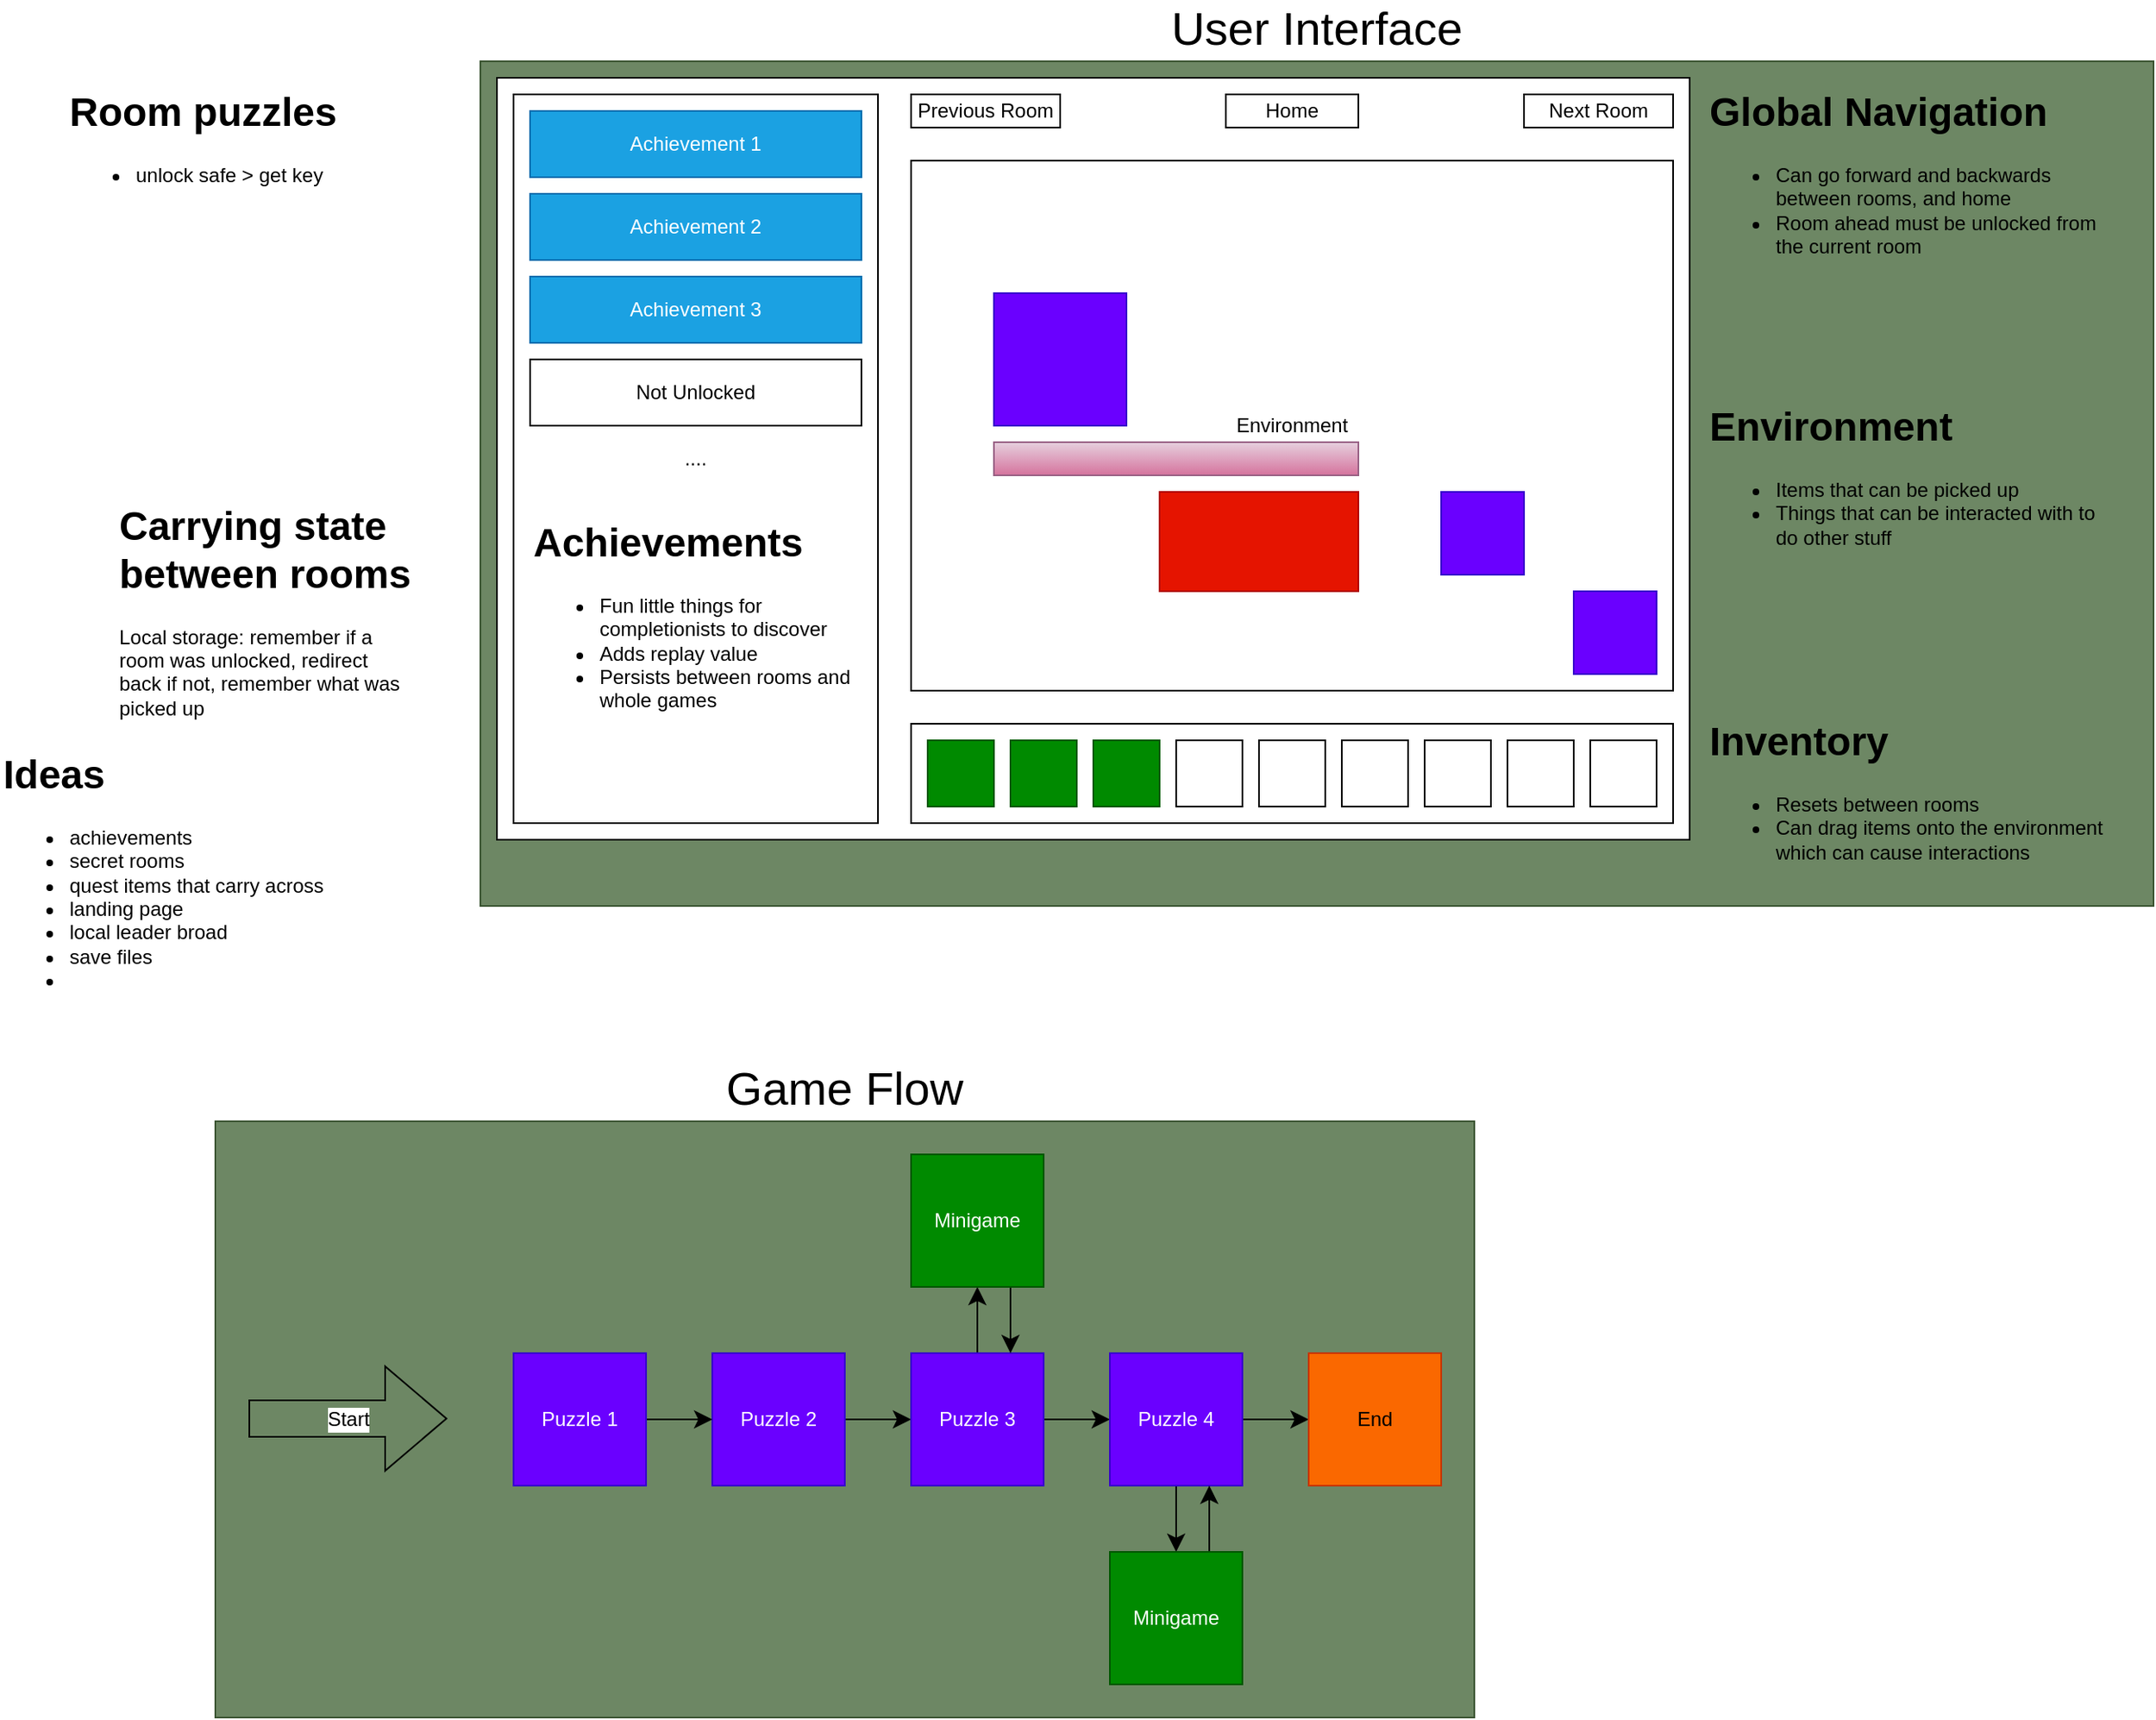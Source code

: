 <mxfile version="26.0.14">
  <diagram name="Page-1" id="HF4c1UTiVbdlKXjr9Abs">
    <mxGraphModel dx="2164" dy="1250" grid="1" gridSize="10" guides="1" tooltips="1" connect="1" arrows="1" fold="1" page="0" pageScale="1" pageWidth="850" pageHeight="1100" math="0" shadow="0">
      <root>
        <mxCell id="0" />
        <mxCell id="1" parent="0" />
        <mxCell id="pXol61Bcyo_BXOwHgApD-33" value="Game Flow" style="rounded=0;whiteSpace=wrap;html=1;fillColor=#6d8764;fontColor=default;strokeColor=#3A5431;labelPosition=center;verticalLabelPosition=top;align=center;verticalAlign=bottom;labelBackgroundColor=none;fontSize=28;" vertex="1" parent="1">
          <mxGeometry x="-500" y="580" width="760" height="360" as="geometry" />
        </mxCell>
        <mxCell id="pXol61Bcyo_BXOwHgApD-32" value="User Interface" style="rounded=0;whiteSpace=wrap;html=1;fillColor=#6d8764;fontColor=default;strokeColor=#3A5431;labelPosition=center;verticalLabelPosition=top;align=center;verticalAlign=bottom;labelBackgroundColor=none;fontSize=28;" vertex="1" parent="1">
          <mxGeometry x="-340" y="-60" width="1010" height="510" as="geometry" />
        </mxCell>
        <mxCell id="pXol61Bcyo_BXOwHgApD-31" value="" style="rounded=0;whiteSpace=wrap;html=1;" vertex="1" parent="1">
          <mxGeometry x="-330" y="-50" width="720" height="460" as="geometry" />
        </mxCell>
        <mxCell id="JJV7NP8qMqMK8vtjLvEn-2" value="Environment" style="rounded=0;whiteSpace=wrap;html=1;" parent="1" vertex="1">
          <mxGeometry x="-80" width="460" height="320" as="geometry" />
        </mxCell>
        <mxCell id="JJV7NP8qMqMK8vtjLvEn-3" value="Home" style="rounded=0;whiteSpace=wrap;html=1;" parent="1" vertex="1">
          <mxGeometry x="110" y="-40" width="80" height="20" as="geometry" />
        </mxCell>
        <mxCell id="JJV7NP8qMqMK8vtjLvEn-4" value="Previous Room" style="rounded=0;whiteSpace=wrap;html=1;" parent="1" vertex="1">
          <mxGeometry x="-80" y="-40" width="90" height="20" as="geometry" />
        </mxCell>
        <mxCell id="JJV7NP8qMqMK8vtjLvEn-5" value="Next Room" style="rounded=0;whiteSpace=wrap;html=1;" parent="1" vertex="1">
          <mxGeometry x="290" y="-40" width="90" height="20" as="geometry" />
        </mxCell>
        <mxCell id="JJV7NP8qMqMK8vtjLvEn-6" value="" style="rounded=0;whiteSpace=wrap;html=1;" parent="1" vertex="1">
          <mxGeometry x="-80" y="340" width="460" height="60" as="geometry" />
        </mxCell>
        <mxCell id="JJV7NP8qMqMK8vtjLvEn-7" value="" style="whiteSpace=wrap;html=1;aspect=fixed;fillColor=#6a00ff;fontColor=#ffffff;strokeColor=#3700CC;" parent="1" vertex="1">
          <mxGeometry x="-30" y="80" width="80" height="80" as="geometry" />
        </mxCell>
        <mxCell id="JJV7NP8qMqMK8vtjLvEn-8" value="" style="whiteSpace=wrap;html=1;aspect=fixed;fillColor=#6a00ff;fontColor=#ffffff;strokeColor=#3700CC;" parent="1" vertex="1">
          <mxGeometry x="320" y="260" width="50" height="50" as="geometry" />
        </mxCell>
        <mxCell id="JJV7NP8qMqMK8vtjLvEn-9" value="" style="whiteSpace=wrap;html=1;aspect=fixed;fillColor=#6a00ff;fontColor=#ffffff;strokeColor=#3700CC;" parent="1" vertex="1">
          <mxGeometry x="240" y="200" width="50" height="50" as="geometry" />
        </mxCell>
        <mxCell id="JJV7NP8qMqMK8vtjLvEn-10" value="" style="rounded=0;whiteSpace=wrap;html=1;fillColor=#e6d0de;strokeColor=#996185;gradientColor=#d5739d;" parent="1" vertex="1">
          <mxGeometry x="-30" y="170" width="220" height="20" as="geometry" />
        </mxCell>
        <mxCell id="JJV7NP8qMqMK8vtjLvEn-11" value="" style="rounded=0;whiteSpace=wrap;html=1;fillColor=#e51400;strokeColor=#B20000;fontColor=#ffffff;" parent="1" vertex="1">
          <mxGeometry x="70" y="200" width="120" height="60" as="geometry" />
        </mxCell>
        <mxCell id="JJV7NP8qMqMK8vtjLvEn-13" value="&lt;h1 style=&quot;margin-top: 0px;&quot;&gt;Carrying state between rooms&lt;/h1&gt;&lt;p&gt;Local storage: remember if a room was unlocked, redirect back if not, remember what was picked up&lt;/p&gt;" style="text;html=1;whiteSpace=wrap;overflow=hidden;rounded=0;" parent="1" vertex="1">
          <mxGeometry x="-560" y="200" width="180" height="160" as="geometry" />
        </mxCell>
        <mxCell id="Tg1wBogOaNXyl56e0BYg-1" value="&lt;h1 style=&quot;margin-top: 0px;&quot;&gt;Ideas&lt;/h1&gt;&lt;ul&gt;&lt;li&gt;achievements&lt;/li&gt;&lt;li&gt;secret rooms&lt;/li&gt;&lt;li&gt;quest items that carry across&lt;/li&gt;&lt;li&gt;landing page&lt;/li&gt;&lt;li&gt;local leader broad&lt;/li&gt;&lt;li&gt;save files&lt;/li&gt;&lt;li&gt;&lt;br&gt;&lt;/li&gt;&lt;/ul&gt;" style="text;html=1;whiteSpace=wrap;overflow=hidden;rounded=0;" parent="1" vertex="1">
          <mxGeometry x="-630" y="350" width="240" height="220" as="geometry" />
        </mxCell>
        <mxCell id="Tg1wBogOaNXyl56e0BYg-3" value="&lt;h1 style=&quot;margin-top: 0px;&quot;&gt;Room puzzles&lt;/h1&gt;&lt;ul&gt;&lt;li&gt;unlock safe &amp;gt; get key&lt;/li&gt;&lt;/ul&gt;" style="text;html=1;whiteSpace=wrap;overflow=hidden;rounded=0;" parent="1" vertex="1">
          <mxGeometry x="-590" y="-50" width="240" height="220" as="geometry" />
        </mxCell>
        <mxCell id="pXol61Bcyo_BXOwHgApD-3" style="edgeStyle=none;curved=1;rounded=0;orthogonalLoop=1;jettySize=auto;html=1;exitX=1;exitY=0.5;exitDx=0;exitDy=0;entryX=0;entryY=0.5;entryDx=0;entryDy=0;fontSize=12;startSize=8;endSize=8;" edge="1" parent="1" source="Tg1wBogOaNXyl56e0BYg-4" target="Tg1wBogOaNXyl56e0BYg-5">
          <mxGeometry relative="1" as="geometry" />
        </mxCell>
        <mxCell id="Tg1wBogOaNXyl56e0BYg-4" value="Puzzle 2" style="whiteSpace=wrap;html=1;aspect=fixed;fillColor=#6a00ff;fontColor=#ffffff;strokeColor=#3700CC;" parent="1" vertex="1">
          <mxGeometry x="-200" y="720" width="80" height="80" as="geometry" />
        </mxCell>
        <mxCell id="pXol61Bcyo_BXOwHgApD-4" style="edgeStyle=none;curved=1;rounded=0;orthogonalLoop=1;jettySize=auto;html=1;exitX=1;exitY=0.5;exitDx=0;exitDy=0;entryX=0;entryY=0.5;entryDx=0;entryDy=0;fontSize=12;startSize=8;endSize=8;" edge="1" parent="1" source="Tg1wBogOaNXyl56e0BYg-5" target="Tg1wBogOaNXyl56e0BYg-6">
          <mxGeometry relative="1" as="geometry" />
        </mxCell>
        <mxCell id="pXol61Bcyo_BXOwHgApD-6" style="edgeStyle=none;curved=1;rounded=0;orthogonalLoop=1;jettySize=auto;html=1;exitX=0.5;exitY=0;exitDx=0;exitDy=0;entryX=0.5;entryY=1;entryDx=0;entryDy=0;fontSize=12;startSize=8;endSize=8;" edge="1" parent="1" source="Tg1wBogOaNXyl56e0BYg-5" target="Tg1wBogOaNXyl56e0BYg-9">
          <mxGeometry relative="1" as="geometry" />
        </mxCell>
        <mxCell id="Tg1wBogOaNXyl56e0BYg-5" value="Puzzle 3" style="whiteSpace=wrap;html=1;aspect=fixed;fillColor=#6a00ff;fontColor=#ffffff;strokeColor=#3700CC;" parent="1" vertex="1">
          <mxGeometry x="-80" y="720" width="80" height="80" as="geometry" />
        </mxCell>
        <mxCell id="pXol61Bcyo_BXOwHgApD-5" style="edgeStyle=none;curved=1;rounded=0;orthogonalLoop=1;jettySize=auto;html=1;exitX=1;exitY=0.5;exitDx=0;exitDy=0;entryX=0;entryY=0.5;entryDx=0;entryDy=0;fontSize=12;startSize=8;endSize=8;" edge="1" parent="1" source="Tg1wBogOaNXyl56e0BYg-6" target="Tg1wBogOaNXyl56e0BYg-7">
          <mxGeometry relative="1" as="geometry" />
        </mxCell>
        <mxCell id="pXol61Bcyo_BXOwHgApD-8" style="edgeStyle=none;curved=1;rounded=0;orthogonalLoop=1;jettySize=auto;html=1;exitX=0.5;exitY=1;exitDx=0;exitDy=0;entryX=0.5;entryY=0;entryDx=0;entryDy=0;fontSize=12;startSize=8;endSize=8;" edge="1" parent="1" source="Tg1wBogOaNXyl56e0BYg-6" target="Tg1wBogOaNXyl56e0BYg-8">
          <mxGeometry relative="1" as="geometry" />
        </mxCell>
        <mxCell id="Tg1wBogOaNXyl56e0BYg-6" value="Puzzle 4" style="whiteSpace=wrap;html=1;aspect=fixed;fillColor=#6a00ff;fontColor=#ffffff;strokeColor=#3700CC;" parent="1" vertex="1">
          <mxGeometry x="40" y="720" width="80" height="80" as="geometry" />
        </mxCell>
        <mxCell id="Tg1wBogOaNXyl56e0BYg-7" value="End" style="whiteSpace=wrap;html=1;aspect=fixed;fillColor=#fa6800;fontColor=#000000;strokeColor=#C73500;" parent="1" vertex="1">
          <mxGeometry x="160" y="720" width="80" height="80" as="geometry" />
        </mxCell>
        <mxCell id="pXol61Bcyo_BXOwHgApD-9" style="edgeStyle=none;curved=1;rounded=0;orthogonalLoop=1;jettySize=auto;html=1;exitX=0.75;exitY=0;exitDx=0;exitDy=0;entryX=0.75;entryY=1;entryDx=0;entryDy=0;fontSize=12;startSize=8;endSize=8;" edge="1" parent="1" source="Tg1wBogOaNXyl56e0BYg-8" target="Tg1wBogOaNXyl56e0BYg-6">
          <mxGeometry relative="1" as="geometry" />
        </mxCell>
        <mxCell id="Tg1wBogOaNXyl56e0BYg-8" value="Minigame" style="whiteSpace=wrap;html=1;aspect=fixed;fillColor=#008a00;fontColor=#ffffff;strokeColor=#005700;" parent="1" vertex="1">
          <mxGeometry x="40" y="840" width="80" height="80" as="geometry" />
        </mxCell>
        <mxCell id="pXol61Bcyo_BXOwHgApD-7" style="edgeStyle=none;curved=1;rounded=0;orthogonalLoop=1;jettySize=auto;html=1;exitX=0.75;exitY=1;exitDx=0;exitDy=0;entryX=0.75;entryY=0;entryDx=0;entryDy=0;fontSize=12;startSize=8;endSize=8;" edge="1" parent="1" source="Tg1wBogOaNXyl56e0BYg-9" target="Tg1wBogOaNXyl56e0BYg-5">
          <mxGeometry relative="1" as="geometry" />
        </mxCell>
        <mxCell id="Tg1wBogOaNXyl56e0BYg-9" value="Minigame" style="whiteSpace=wrap;html=1;aspect=fixed;fillColor=#008a00;fontColor=#ffffff;strokeColor=#005700;" parent="1" vertex="1">
          <mxGeometry x="-80" y="600" width="80" height="80" as="geometry" />
        </mxCell>
        <mxCell id="pXol61Bcyo_BXOwHgApD-2" style="edgeStyle=none;curved=1;rounded=0;orthogonalLoop=1;jettySize=auto;html=1;exitX=1;exitY=0.5;exitDx=0;exitDy=0;entryX=0;entryY=0.5;entryDx=0;entryDy=0;fontSize=12;startSize=8;endSize=8;" edge="1" parent="1" source="Tg1wBogOaNXyl56e0BYg-10" target="Tg1wBogOaNXyl56e0BYg-4">
          <mxGeometry relative="1" as="geometry" />
        </mxCell>
        <mxCell id="Tg1wBogOaNXyl56e0BYg-10" value="Puzzle 1" style="whiteSpace=wrap;html=1;aspect=fixed;fillColor=#6a00ff;fontColor=#ffffff;strokeColor=#3700CC;" parent="1" vertex="1">
          <mxGeometry x="-320" y="720" width="80" height="80" as="geometry" />
        </mxCell>
        <mxCell id="pXol61Bcyo_BXOwHgApD-10" value="Start" style="shape=flexArrow;endArrow=classic;html=1;rounded=0;fontSize=12;startSize=8;endSize=12;curved=1;width=22;endWidth=40;" edge="1" parent="1">
          <mxGeometry width="50" height="50" relative="1" as="geometry">
            <mxPoint x="-480" y="759.5" as="sourcePoint" />
            <mxPoint x="-360" y="759.5" as="targetPoint" />
          </mxGeometry>
        </mxCell>
        <mxCell id="pXol61Bcyo_BXOwHgApD-11" value="" style="whiteSpace=wrap;html=1;aspect=fixed;fillColor=#008a00;fontColor=#ffffff;strokeColor=#005700;" vertex="1" parent="1">
          <mxGeometry x="-70" y="350" width="40" height="40" as="geometry" />
        </mxCell>
        <mxCell id="pXol61Bcyo_BXOwHgApD-12" value="" style="whiteSpace=wrap;html=1;aspect=fixed;fillColor=#008a00;fontColor=#ffffff;strokeColor=#005700;" vertex="1" parent="1">
          <mxGeometry x="-20" y="350" width="40" height="40" as="geometry" />
        </mxCell>
        <mxCell id="pXol61Bcyo_BXOwHgApD-13" value="" style="whiteSpace=wrap;html=1;aspect=fixed;fillColor=#008a00;fontColor=#ffffff;strokeColor=#005700;" vertex="1" parent="1">
          <mxGeometry x="30" y="350" width="40" height="40" as="geometry" />
        </mxCell>
        <mxCell id="pXol61Bcyo_BXOwHgApD-14" value="" style="whiteSpace=wrap;html=1;aspect=fixed;" vertex="1" parent="1">
          <mxGeometry x="80" y="350" width="40" height="40" as="geometry" />
        </mxCell>
        <mxCell id="pXol61Bcyo_BXOwHgApD-15" value="" style="whiteSpace=wrap;html=1;aspect=fixed;" vertex="1" parent="1">
          <mxGeometry x="130" y="350" width="40" height="40" as="geometry" />
        </mxCell>
        <mxCell id="pXol61Bcyo_BXOwHgApD-16" value="" style="whiteSpace=wrap;html=1;aspect=fixed;" vertex="1" parent="1">
          <mxGeometry x="180" y="350" width="40" height="40" as="geometry" />
        </mxCell>
        <mxCell id="pXol61Bcyo_BXOwHgApD-17" value="" style="whiteSpace=wrap;html=1;aspect=fixed;" vertex="1" parent="1">
          <mxGeometry x="230" y="350" width="40" height="40" as="geometry" />
        </mxCell>
        <mxCell id="pXol61Bcyo_BXOwHgApD-18" value="" style="whiteSpace=wrap;html=1;aspect=fixed;" vertex="1" parent="1">
          <mxGeometry x="280" y="350" width="40" height="40" as="geometry" />
        </mxCell>
        <mxCell id="pXol61Bcyo_BXOwHgApD-19" value="" style="whiteSpace=wrap;html=1;aspect=fixed;" vertex="1" parent="1">
          <mxGeometry x="330" y="350" width="40" height="40" as="geometry" />
        </mxCell>
        <mxCell id="pXol61Bcyo_BXOwHgApD-21" value="&lt;h1 style=&quot;margin-top: 0px;&quot;&gt;Inventory&lt;/h1&gt;&lt;ul&gt;&lt;li&gt;Resets between rooms&lt;/li&gt;&lt;li&gt;Can drag items onto the environment which can cause interactions&lt;/li&gt;&lt;/ul&gt;" style="text;html=1;whiteSpace=wrap;overflow=hidden;rounded=0;" vertex="1" parent="1">
          <mxGeometry x="400" y="330" width="240" height="110" as="geometry" />
        </mxCell>
        <mxCell id="pXol61Bcyo_BXOwHgApD-22" value="&lt;h1 style=&quot;margin-top: 0px;&quot;&gt;Global Navigation&lt;/h1&gt;&lt;ul&gt;&lt;li&gt;Can go forward and backwards between rooms, and home&lt;/li&gt;&lt;li&gt;Room ahead must be unlocked from the current room&lt;/li&gt;&lt;/ul&gt;" style="text;html=1;whiteSpace=wrap;overflow=hidden;rounded=0;" vertex="1" parent="1">
          <mxGeometry x="400" y="-50" width="240" height="110" as="geometry" />
        </mxCell>
        <mxCell id="pXol61Bcyo_BXOwHgApD-23" value="&lt;h1 style=&quot;margin-top: 0px;&quot;&gt;Environment&lt;/h1&gt;&lt;ul&gt;&lt;li&gt;Items that can be picked up&lt;/li&gt;&lt;li&gt;Things that can be interacted with to do other stuff&lt;/li&gt;&lt;/ul&gt;" style="text;html=1;whiteSpace=wrap;overflow=hidden;rounded=0;" vertex="1" parent="1">
          <mxGeometry x="400" y="140" width="240" height="110" as="geometry" />
        </mxCell>
        <mxCell id="pXol61Bcyo_BXOwHgApD-24" value="...." style="rounded=0;whiteSpace=wrap;html=1;" vertex="1" parent="1">
          <mxGeometry x="-320" y="-40" width="220" height="440" as="geometry" />
        </mxCell>
        <mxCell id="pXol61Bcyo_BXOwHgApD-26" value="Achievement 1" style="rounded=0;whiteSpace=wrap;html=1;fillColor=#1ba1e2;strokeColor=#006EAF;fontColor=#ffffff;" vertex="1" parent="1">
          <mxGeometry x="-310" y="-30" width="200" height="40" as="geometry" />
        </mxCell>
        <mxCell id="pXol61Bcyo_BXOwHgApD-27" value="Achievement 2" style="rounded=0;whiteSpace=wrap;html=1;fillColor=#1ba1e2;strokeColor=#006EAF;fontColor=#ffffff;" vertex="1" parent="1">
          <mxGeometry x="-310" y="20" width="200" height="40" as="geometry" />
        </mxCell>
        <mxCell id="pXol61Bcyo_BXOwHgApD-28" value="Achievement 3" style="rounded=0;whiteSpace=wrap;html=1;fillColor=#1ba1e2;strokeColor=#006EAF;fontColor=#ffffff;" vertex="1" parent="1">
          <mxGeometry x="-310" y="70" width="200" height="40" as="geometry" />
        </mxCell>
        <mxCell id="pXol61Bcyo_BXOwHgApD-29" value="Not Unlocked" style="rounded=0;whiteSpace=wrap;html=1;" vertex="1" parent="1">
          <mxGeometry x="-310" y="120" width="200" height="40" as="geometry" />
        </mxCell>
        <mxCell id="pXol61Bcyo_BXOwHgApD-30" value="&lt;h1 style=&quot;margin-top: 0px;&quot;&gt;Achievements&lt;/h1&gt;&lt;ul&gt;&lt;li&gt;Fun little things for completionists to discover&lt;/li&gt;&lt;li&gt;Adds replay value&lt;/li&gt;&lt;li&gt;Persists between rooms and whole games&lt;/li&gt;&lt;/ul&gt;" style="text;html=1;whiteSpace=wrap;overflow=hidden;rounded=0;" vertex="1" parent="1">
          <mxGeometry x="-310" y="210" width="200" height="180" as="geometry" />
        </mxCell>
      </root>
    </mxGraphModel>
  </diagram>
</mxfile>
